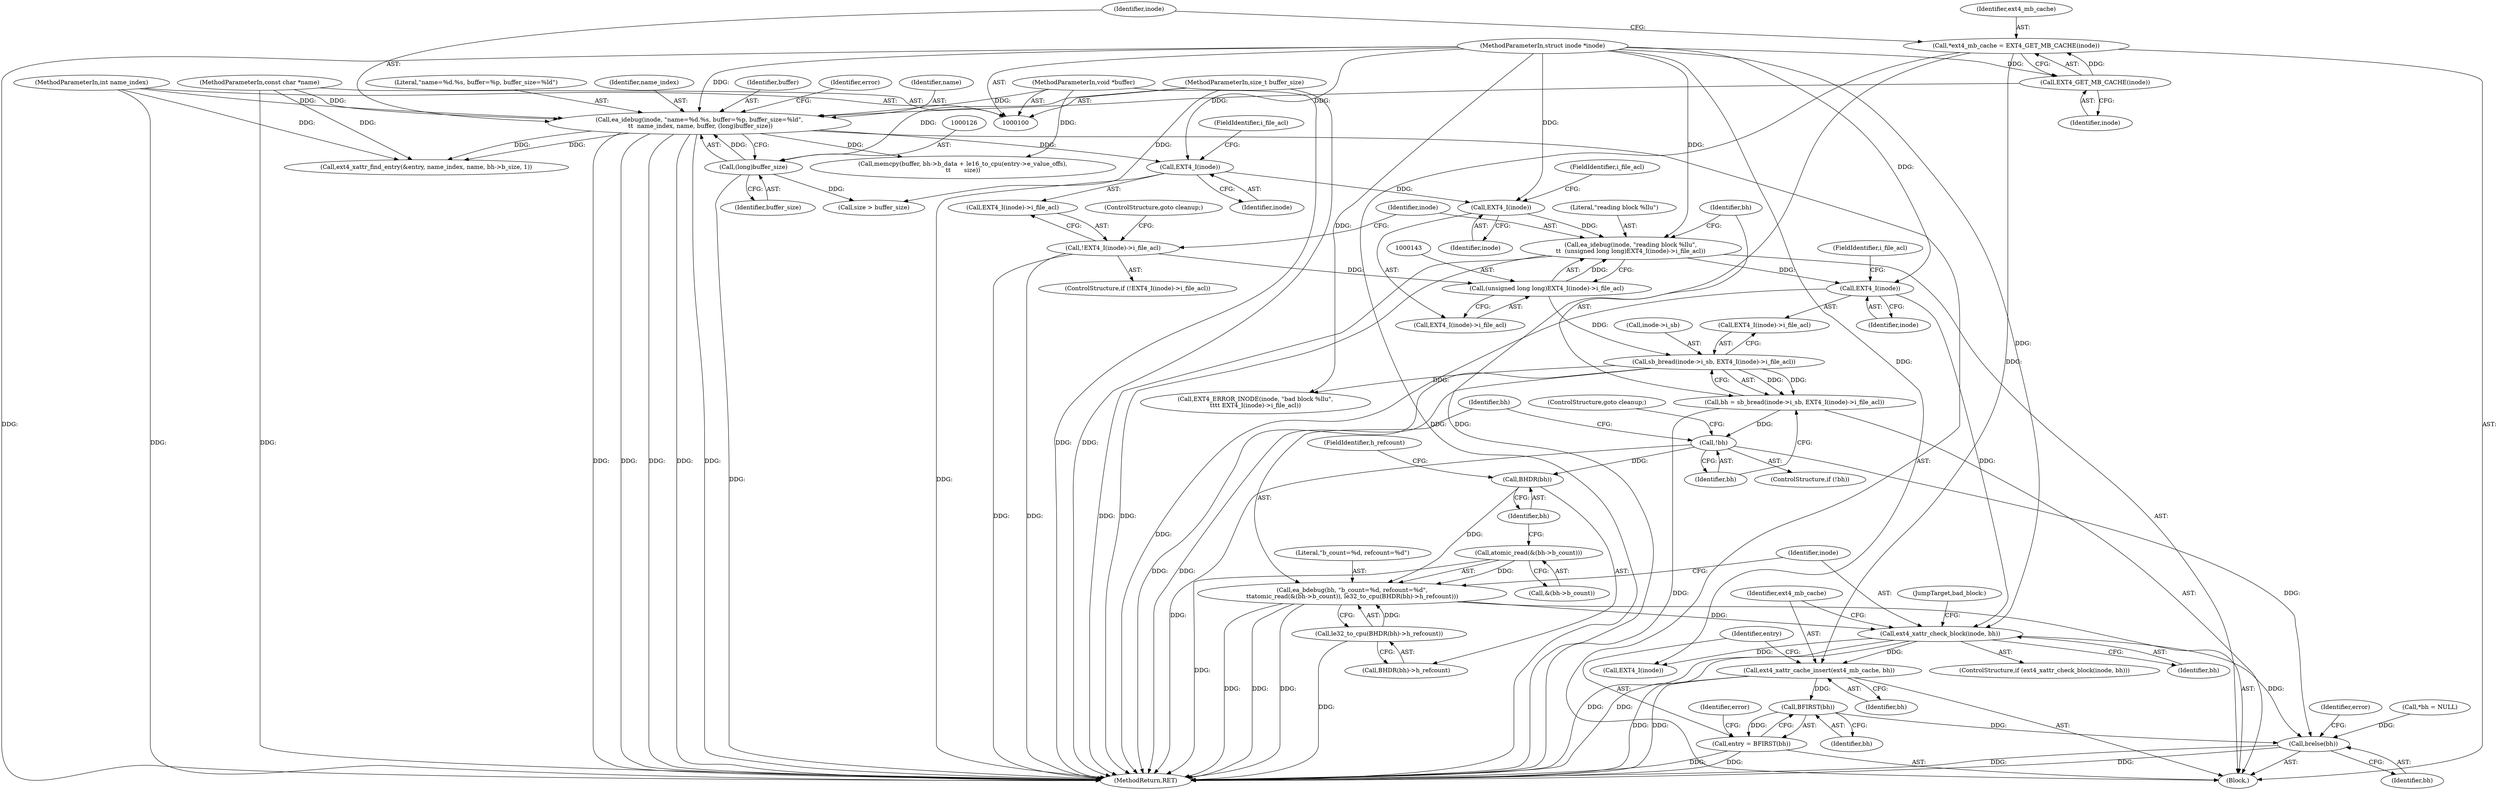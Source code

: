 digraph "0_linux_82939d7999dfc1f1998c4b1c12e2f19edbdff272_1@pointer" {
"1000193" [label="(Call,ext4_xattr_cache_insert(ext4_mb_cache, bh))"];
"1000115" [label="(Call,*ext4_mb_cache = EXT4_GET_MB_CACHE(inode))"];
"1000117" [label="(Call,EXT4_GET_MB_CACHE(inode))"];
"1000101" [label="(MethodParameterIn,struct inode *inode)"];
"1000176" [label="(Call,ext4_xattr_check_block(inode, bh))"];
"1000155" [label="(Call,EXT4_I(inode))"];
"1000139" [label="(Call,ea_idebug(inode, \"reading block %llu\",\n\t\t  (unsigned long long)EXT4_I(inode)->i_file_acl))"];
"1000145" [label="(Call,EXT4_I(inode))"];
"1000135" [label="(Call,EXT4_I(inode))"];
"1000119" [label="(Call,ea_idebug(inode, \"name=%d.%s, buffer=%p, buffer_size=%ld\",\n \t\t  name_index, name, buffer, (long)buffer_size))"];
"1000102" [label="(MethodParameterIn,int name_index)"];
"1000103" [label="(MethodParameterIn,const char *name)"];
"1000104" [label="(MethodParameterIn,void *buffer)"];
"1000125" [label="(Call,(long)buffer_size)"];
"1000105" [label="(MethodParameterIn,size_t buffer_size)"];
"1000142" [label="(Call,(unsigned long long)EXT4_I(inode)->i_file_acl)"];
"1000133" [label="(Call,!EXT4_I(inode)->i_file_acl)"];
"1000162" [label="(Call,ea_bdebug(bh, \"b_count=%d, refcount=%d\",\n\t\tatomic_read(&(bh->b_count)), le32_to_cpu(BHDR(bh)->h_refcount)))"];
"1000172" [label="(Call,BHDR(bh))"];
"1000159" [label="(Call,!bh)"];
"1000148" [label="(Call,bh = sb_bread(inode->i_sb, EXT4_I(inode)->i_file_acl))"];
"1000150" [label="(Call,sb_bread(inode->i_sb, EXT4_I(inode)->i_file_acl))"];
"1000165" [label="(Call,atomic_read(&(bh->b_count)))"];
"1000170" [label="(Call,le32_to_cpu(BHDR(bh)->h_refcount))"];
"1000198" [label="(Call,BFIRST(bh))"];
"1000196" [label="(Call,entry = BFIRST(bh))"];
"1000253" [label="(Call,brelse(bh))"];
"1000197" [label="(Identifier,entry)"];
"1000139" [label="(Call,ea_idebug(inode, \"reading block %llu\",\n\t\t  (unsigned long long)EXT4_I(inode)->i_file_acl))"];
"1000166" [label="(Call,&(bh->b_count))"];
"1000175" [label="(ControlStructure,if (ext4_xattr_check_block(inode, bh)))"];
"1000198" [label="(Call,BFIRST(bh))"];
"1000196" [label="(Call,entry = BFIRST(bh))"];
"1000122" [label="(Identifier,name_index)"];
"1000151" [label="(Call,inode->i_sb)"];
"1000257" [label="(MethodReturn,RET)"];
"1000177" [label="(Identifier,inode)"];
"1000137" [label="(FieldIdentifier,i_file_acl)"];
"1000194" [label="(Identifier,ext4_mb_cache)"];
"1000256" [label="(Identifier,error)"];
"1000180" [label="(JumpTarget,bad_block:)"];
"1000155" [label="(Call,EXT4_I(inode))"];
"1000157" [label="(FieldIdentifier,i_file_acl)"];
"1000104" [label="(MethodParameterIn,void *buffer)"];
"1000117" [label="(Call,EXT4_GET_MB_CACHE(inode))"];
"1000141" [label="(Literal,\"reading block %llu\")"];
"1000171" [label="(Call,BHDR(bh)->h_refcount)"];
"1000140" [label="(Identifier,inode)"];
"1000165" [label="(Call,atomic_read(&(bh->b_count)))"];
"1000120" [label="(Identifier,inode)"];
"1000161" [label="(ControlStructure,goto cleanup;)"];
"1000156" [label="(Identifier,inode)"];
"1000142" [label="(Call,(unsigned long long)EXT4_I(inode)->i_file_acl)"];
"1000101" [label="(MethodParameterIn,struct inode *inode)"];
"1000118" [label="(Identifier,inode)"];
"1000119" [label="(Call,ea_idebug(inode, \"name=%d.%s, buffer=%p, buffer_size=%ld\",\n \t\t  name_index, name, buffer, (long)buffer_size))"];
"1000136" [label="(Identifier,inode)"];
"1000135" [label="(Call,EXT4_I(inode))"];
"1000147" [label="(FieldIdentifier,i_file_acl)"];
"1000138" [label="(ControlStructure,goto cleanup;)"];
"1000164" [label="(Literal,\"b_count=%d, refcount=%d\")"];
"1000160" [label="(Identifier,bh)"];
"1000148" [label="(Call,bh = sb_bread(inode->i_sb, EXT4_I(inode)->i_file_acl))"];
"1000108" [label="(Call,*bh = NULL)"];
"1000146" [label="(Identifier,inode)"];
"1000124" [label="(Identifier,buffer)"];
"1000129" [label="(Identifier,error)"];
"1000178" [label="(Identifier,bh)"];
"1000133" [label="(Call,!EXT4_I(inode)->i_file_acl)"];
"1000159" [label="(Call,!bh)"];
"1000125" [label="(Call,(long)buffer_size)"];
"1000162" [label="(Call,ea_bdebug(bh, \"b_count=%d, refcount=%d\",\n\t\tatomic_read(&(bh->b_count)), le32_to_cpu(BHDR(bh)->h_refcount)))"];
"1000127" [label="(Identifier,buffer_size)"];
"1000103" [label="(MethodParameterIn,const char *name)"];
"1000123" [label="(Identifier,name)"];
"1000163" [label="(Identifier,bh)"];
"1000106" [label="(Block,)"];
"1000102" [label="(MethodParameterIn,int name_index)"];
"1000202" [label="(Call,ext4_xattr_find_entry(&entry, name_index, name, bh->b_size, 1))"];
"1000149" [label="(Identifier,bh)"];
"1000116" [label="(Identifier,ext4_mb_cache)"];
"1000253" [label="(Call,brelse(bh))"];
"1000195" [label="(Identifier,bh)"];
"1000238" [label="(Call,memcpy(buffer, bh->b_data + le16_to_cpu(entry->e_value_offs),\n\t\t       size))"];
"1000115" [label="(Call,*ext4_mb_cache = EXT4_GET_MB_CACHE(inode))"];
"1000154" [label="(Call,EXT4_I(inode)->i_file_acl)"];
"1000201" [label="(Identifier,error)"];
"1000176" [label="(Call,ext4_xattr_check_block(inode, bh))"];
"1000134" [label="(Call,EXT4_I(inode)->i_file_acl)"];
"1000132" [label="(ControlStructure,if (!EXT4_I(inode)->i_file_acl))"];
"1000170" [label="(Call,le32_to_cpu(BHDR(bh)->h_refcount))"];
"1000174" [label="(FieldIdentifier,h_refcount)"];
"1000145" [label="(Call,EXT4_I(inode))"];
"1000173" [label="(Identifier,bh)"];
"1000234" [label="(Call,size > buffer_size)"];
"1000105" [label="(MethodParameterIn,size_t buffer_size)"];
"1000150" [label="(Call,sb_bread(inode->i_sb, EXT4_I(inode)->i_file_acl))"];
"1000172" [label="(Call,BHDR(bh))"];
"1000185" [label="(Call,EXT4_I(inode))"];
"1000158" [label="(ControlStructure,if (!bh))"];
"1000193" [label="(Call,ext4_xattr_cache_insert(ext4_mb_cache, bh))"];
"1000199" [label="(Identifier,bh)"];
"1000121" [label="(Literal,\"name=%d.%s, buffer=%p, buffer_size=%ld\")"];
"1000181" [label="(Call,EXT4_ERROR_INODE(inode, \"bad block %llu\",\n\t\t\t\t EXT4_I(inode)->i_file_acl))"];
"1000144" [label="(Call,EXT4_I(inode)->i_file_acl)"];
"1000254" [label="(Identifier,bh)"];
"1000193" -> "1000106"  [label="AST: "];
"1000193" -> "1000195"  [label="CFG: "];
"1000194" -> "1000193"  [label="AST: "];
"1000195" -> "1000193"  [label="AST: "];
"1000197" -> "1000193"  [label="CFG: "];
"1000193" -> "1000257"  [label="DDG: "];
"1000193" -> "1000257"  [label="DDG: "];
"1000115" -> "1000193"  [label="DDG: "];
"1000176" -> "1000193"  [label="DDG: "];
"1000193" -> "1000198"  [label="DDG: "];
"1000115" -> "1000106"  [label="AST: "];
"1000115" -> "1000117"  [label="CFG: "];
"1000116" -> "1000115"  [label="AST: "];
"1000117" -> "1000115"  [label="AST: "];
"1000120" -> "1000115"  [label="CFG: "];
"1000115" -> "1000257"  [label="DDG: "];
"1000115" -> "1000257"  [label="DDG: "];
"1000117" -> "1000115"  [label="DDG: "];
"1000117" -> "1000118"  [label="CFG: "];
"1000118" -> "1000117"  [label="AST: "];
"1000101" -> "1000117"  [label="DDG: "];
"1000117" -> "1000119"  [label="DDG: "];
"1000101" -> "1000100"  [label="AST: "];
"1000101" -> "1000257"  [label="DDG: "];
"1000101" -> "1000119"  [label="DDG: "];
"1000101" -> "1000135"  [label="DDG: "];
"1000101" -> "1000139"  [label="DDG: "];
"1000101" -> "1000145"  [label="DDG: "];
"1000101" -> "1000155"  [label="DDG: "];
"1000101" -> "1000176"  [label="DDG: "];
"1000101" -> "1000181"  [label="DDG: "];
"1000101" -> "1000185"  [label="DDG: "];
"1000176" -> "1000175"  [label="AST: "];
"1000176" -> "1000178"  [label="CFG: "];
"1000177" -> "1000176"  [label="AST: "];
"1000178" -> "1000176"  [label="AST: "];
"1000180" -> "1000176"  [label="CFG: "];
"1000194" -> "1000176"  [label="CFG: "];
"1000176" -> "1000257"  [label="DDG: "];
"1000176" -> "1000257"  [label="DDG: "];
"1000155" -> "1000176"  [label="DDG: "];
"1000162" -> "1000176"  [label="DDG: "];
"1000176" -> "1000185"  [label="DDG: "];
"1000176" -> "1000253"  [label="DDG: "];
"1000155" -> "1000154"  [label="AST: "];
"1000155" -> "1000156"  [label="CFG: "];
"1000156" -> "1000155"  [label="AST: "];
"1000157" -> "1000155"  [label="CFG: "];
"1000155" -> "1000257"  [label="DDG: "];
"1000139" -> "1000155"  [label="DDG: "];
"1000139" -> "1000106"  [label="AST: "];
"1000139" -> "1000142"  [label="CFG: "];
"1000140" -> "1000139"  [label="AST: "];
"1000141" -> "1000139"  [label="AST: "];
"1000142" -> "1000139"  [label="AST: "];
"1000149" -> "1000139"  [label="CFG: "];
"1000139" -> "1000257"  [label="DDG: "];
"1000139" -> "1000257"  [label="DDG: "];
"1000145" -> "1000139"  [label="DDG: "];
"1000142" -> "1000139"  [label="DDG: "];
"1000145" -> "1000144"  [label="AST: "];
"1000145" -> "1000146"  [label="CFG: "];
"1000146" -> "1000145"  [label="AST: "];
"1000147" -> "1000145"  [label="CFG: "];
"1000135" -> "1000145"  [label="DDG: "];
"1000135" -> "1000134"  [label="AST: "];
"1000135" -> "1000136"  [label="CFG: "];
"1000136" -> "1000135"  [label="AST: "];
"1000137" -> "1000135"  [label="CFG: "];
"1000135" -> "1000257"  [label="DDG: "];
"1000119" -> "1000135"  [label="DDG: "];
"1000119" -> "1000106"  [label="AST: "];
"1000119" -> "1000125"  [label="CFG: "];
"1000120" -> "1000119"  [label="AST: "];
"1000121" -> "1000119"  [label="AST: "];
"1000122" -> "1000119"  [label="AST: "];
"1000123" -> "1000119"  [label="AST: "];
"1000124" -> "1000119"  [label="AST: "];
"1000125" -> "1000119"  [label="AST: "];
"1000129" -> "1000119"  [label="CFG: "];
"1000119" -> "1000257"  [label="DDG: "];
"1000119" -> "1000257"  [label="DDG: "];
"1000119" -> "1000257"  [label="DDG: "];
"1000119" -> "1000257"  [label="DDG: "];
"1000119" -> "1000257"  [label="DDG: "];
"1000102" -> "1000119"  [label="DDG: "];
"1000103" -> "1000119"  [label="DDG: "];
"1000104" -> "1000119"  [label="DDG: "];
"1000125" -> "1000119"  [label="DDG: "];
"1000119" -> "1000202"  [label="DDG: "];
"1000119" -> "1000202"  [label="DDG: "];
"1000119" -> "1000238"  [label="DDG: "];
"1000102" -> "1000100"  [label="AST: "];
"1000102" -> "1000257"  [label="DDG: "];
"1000102" -> "1000202"  [label="DDG: "];
"1000103" -> "1000100"  [label="AST: "];
"1000103" -> "1000257"  [label="DDG: "];
"1000103" -> "1000202"  [label="DDG: "];
"1000104" -> "1000100"  [label="AST: "];
"1000104" -> "1000257"  [label="DDG: "];
"1000104" -> "1000238"  [label="DDG: "];
"1000125" -> "1000127"  [label="CFG: "];
"1000126" -> "1000125"  [label="AST: "];
"1000127" -> "1000125"  [label="AST: "];
"1000125" -> "1000257"  [label="DDG: "];
"1000105" -> "1000125"  [label="DDG: "];
"1000125" -> "1000234"  [label="DDG: "];
"1000105" -> "1000100"  [label="AST: "];
"1000105" -> "1000257"  [label="DDG: "];
"1000105" -> "1000234"  [label="DDG: "];
"1000142" -> "1000144"  [label="CFG: "];
"1000143" -> "1000142"  [label="AST: "];
"1000144" -> "1000142"  [label="AST: "];
"1000133" -> "1000142"  [label="DDG: "];
"1000142" -> "1000150"  [label="DDG: "];
"1000133" -> "1000132"  [label="AST: "];
"1000133" -> "1000134"  [label="CFG: "];
"1000134" -> "1000133"  [label="AST: "];
"1000138" -> "1000133"  [label="CFG: "];
"1000140" -> "1000133"  [label="CFG: "];
"1000133" -> "1000257"  [label="DDG: "];
"1000133" -> "1000257"  [label="DDG: "];
"1000162" -> "1000106"  [label="AST: "];
"1000162" -> "1000170"  [label="CFG: "];
"1000163" -> "1000162"  [label="AST: "];
"1000164" -> "1000162"  [label="AST: "];
"1000165" -> "1000162"  [label="AST: "];
"1000170" -> "1000162"  [label="AST: "];
"1000177" -> "1000162"  [label="CFG: "];
"1000162" -> "1000257"  [label="DDG: "];
"1000162" -> "1000257"  [label="DDG: "];
"1000162" -> "1000257"  [label="DDG: "];
"1000172" -> "1000162"  [label="DDG: "];
"1000165" -> "1000162"  [label="DDG: "];
"1000170" -> "1000162"  [label="DDG: "];
"1000172" -> "1000171"  [label="AST: "];
"1000172" -> "1000173"  [label="CFG: "];
"1000173" -> "1000172"  [label="AST: "];
"1000174" -> "1000172"  [label="CFG: "];
"1000159" -> "1000172"  [label="DDG: "];
"1000159" -> "1000158"  [label="AST: "];
"1000159" -> "1000160"  [label="CFG: "];
"1000160" -> "1000159"  [label="AST: "];
"1000161" -> "1000159"  [label="CFG: "];
"1000163" -> "1000159"  [label="CFG: "];
"1000159" -> "1000257"  [label="DDG: "];
"1000148" -> "1000159"  [label="DDG: "];
"1000159" -> "1000253"  [label="DDG: "];
"1000148" -> "1000106"  [label="AST: "];
"1000148" -> "1000150"  [label="CFG: "];
"1000149" -> "1000148"  [label="AST: "];
"1000150" -> "1000148"  [label="AST: "];
"1000160" -> "1000148"  [label="CFG: "];
"1000148" -> "1000257"  [label="DDG: "];
"1000150" -> "1000148"  [label="DDG: "];
"1000150" -> "1000148"  [label="DDG: "];
"1000150" -> "1000154"  [label="CFG: "];
"1000151" -> "1000150"  [label="AST: "];
"1000154" -> "1000150"  [label="AST: "];
"1000150" -> "1000257"  [label="DDG: "];
"1000150" -> "1000257"  [label="DDG: "];
"1000150" -> "1000181"  [label="DDG: "];
"1000165" -> "1000166"  [label="CFG: "];
"1000166" -> "1000165"  [label="AST: "];
"1000173" -> "1000165"  [label="CFG: "];
"1000165" -> "1000257"  [label="DDG: "];
"1000170" -> "1000171"  [label="CFG: "];
"1000171" -> "1000170"  [label="AST: "];
"1000170" -> "1000257"  [label="DDG: "];
"1000198" -> "1000196"  [label="AST: "];
"1000198" -> "1000199"  [label="CFG: "];
"1000199" -> "1000198"  [label="AST: "];
"1000196" -> "1000198"  [label="CFG: "];
"1000198" -> "1000196"  [label="DDG: "];
"1000198" -> "1000253"  [label="DDG: "];
"1000196" -> "1000106"  [label="AST: "];
"1000197" -> "1000196"  [label="AST: "];
"1000201" -> "1000196"  [label="CFG: "];
"1000196" -> "1000257"  [label="DDG: "];
"1000196" -> "1000257"  [label="DDG: "];
"1000253" -> "1000106"  [label="AST: "];
"1000253" -> "1000254"  [label="CFG: "];
"1000254" -> "1000253"  [label="AST: "];
"1000256" -> "1000253"  [label="CFG: "];
"1000253" -> "1000257"  [label="DDG: "];
"1000253" -> "1000257"  [label="DDG: "];
"1000108" -> "1000253"  [label="DDG: "];
}
